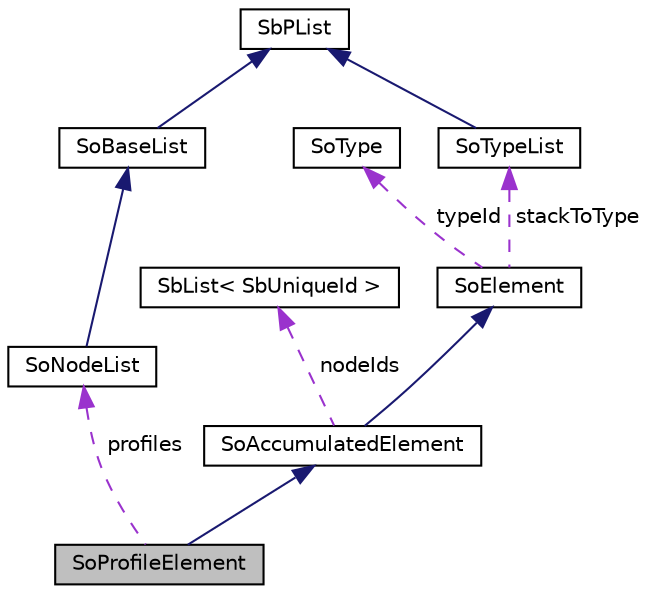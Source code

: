 digraph "SoProfileElement"
{
 // LATEX_PDF_SIZE
  edge [fontname="Helvetica",fontsize="10",labelfontname="Helvetica",labelfontsize="10"];
  node [fontname="Helvetica",fontsize="10",shape=record];
  Node1 [label="SoProfileElement",height=0.2,width=0.4,color="black", fillcolor="grey75", style="filled", fontcolor="black",tooltip="The SoProfileElement class is yet to be documented."];
  Node2 -> Node1 [dir="back",color="midnightblue",fontsize="10",style="solid",fontname="Helvetica"];
  Node2 [label="SoAccumulatedElement",height=0.2,width=0.4,color="black", fillcolor="white", style="filled",URL="$classSoAccumulatedElement.html",tooltip="The SoAccumulatedElement class is an abstract class for storing accumulated state."];
  Node3 -> Node2 [dir="back",color="midnightblue",fontsize="10",style="solid",fontname="Helvetica"];
  Node3 [label="SoElement",height=0.2,width=0.4,color="black", fillcolor="white", style="filled",URL="$classSoElement.html",tooltip="SoElement is the abstract base class for all elements."];
  Node4 -> Node3 [dir="back",color="darkorchid3",fontsize="10",style="dashed",label=" stackToType" ,fontname="Helvetica"];
  Node4 [label="SoTypeList",height=0.2,width=0.4,color="black", fillcolor="white", style="filled",URL="$classSoTypeList.html",tooltip="The SoTypeList class is a container class for arrays of SoType objects."];
  Node5 -> Node4 [dir="back",color="midnightblue",fontsize="10",style="solid",fontname="Helvetica"];
  Node5 [label="SbPList",height=0.2,width=0.4,color="black", fillcolor="white", style="filled",URL="$classSbPList.html",tooltip="The SbPList class is a container class for void pointers."];
  Node6 -> Node3 [dir="back",color="darkorchid3",fontsize="10",style="dashed",label=" typeId" ,fontname="Helvetica"];
  Node6 [label="SoType",height=0.2,width=0.4,color="black", fillcolor="white", style="filled",URL="$classSoType.html",tooltip="The SoType class is the basis for the runtime type system in Coin."];
  Node7 -> Node2 [dir="back",color="darkorchid3",fontsize="10",style="dashed",label=" nodeIds" ,fontname="Helvetica"];
  Node7 [label="SbList\< SbUniqueId \>",height=0.2,width=0.4,color="black", fillcolor="white", style="filled",URL="$classSbList.html",tooltip=" "];
  Node8 -> Node1 [dir="back",color="darkorchid3",fontsize="10",style="dashed",label=" profiles" ,fontname="Helvetica"];
  Node8 [label="SoNodeList",height=0.2,width=0.4,color="black", fillcolor="white", style="filled",URL="$classSoNodeList.html",tooltip="The SoNodeList class is a container for pointers to SoNode objects."];
  Node9 -> Node8 [dir="back",color="midnightblue",fontsize="10",style="solid",fontname="Helvetica"];
  Node9 [label="SoBaseList",height=0.2,width=0.4,color="black", fillcolor="white", style="filled",URL="$classSoBaseList.html",tooltip="The SoBaseList class is a container for pointers to SoBase derived objects."];
  Node5 -> Node9 [dir="back",color="midnightblue",fontsize="10",style="solid",fontname="Helvetica"];
}
